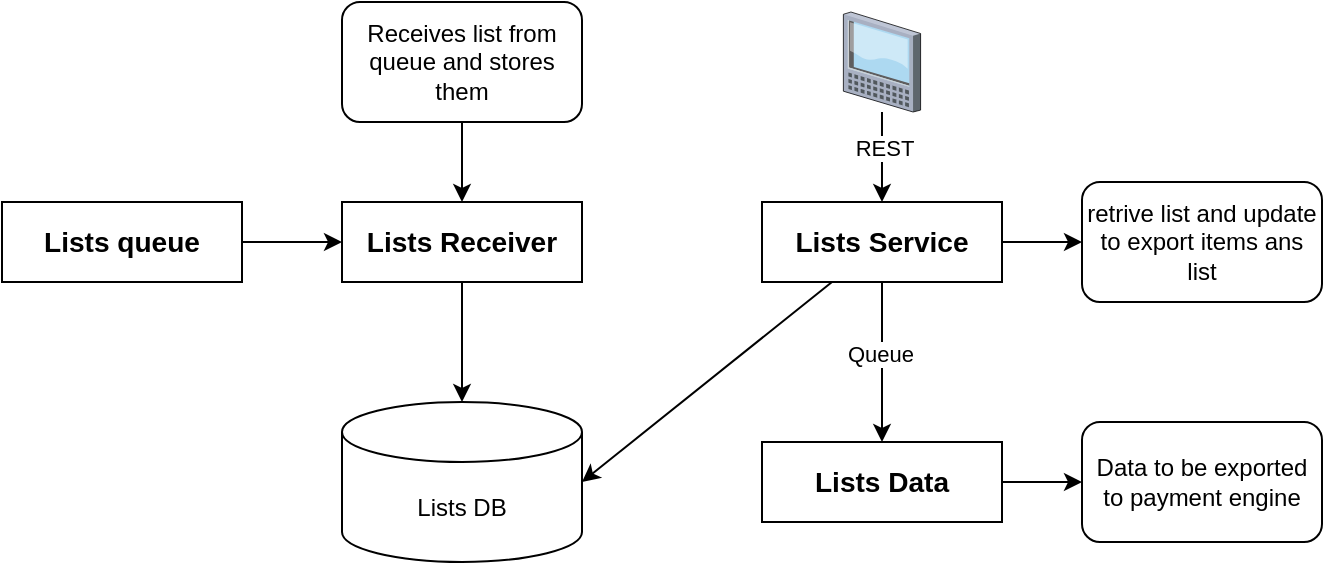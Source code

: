 <mxfile>
    <diagram id="5dnf5juI7i7CxpLFzq6b" name="Componets">
        <mxGraphModel dx="1763" dy="618" grid="1" gridSize="10" guides="1" tooltips="1" connect="1" arrows="1" fold="1" page="1" pageScale="1" pageWidth="827" pageHeight="1169" math="0" shadow="0">
            <root>
                <mxCell id="0"/>
                <mxCell id="1" parent="0"/>
                <mxCell id="23" value="" style="edgeStyle=none;html=1;" parent="1" source="2" target="4" edge="1">
                    <mxGeometry relative="1" as="geometry"/>
                </mxCell>
                <mxCell id="2" value="&lt;h3&gt;Lists queue&lt;/h3&gt;" style="rounded=0;whiteSpace=wrap;html=1;" parent="1" vertex="1">
                    <mxGeometry x="-440" y="120" width="120" height="40" as="geometry"/>
                </mxCell>
                <mxCell id="9" value="" style="edgeStyle=none;html=1;" parent="1" source="4" target="8" edge="1">
                    <mxGeometry relative="1" as="geometry"/>
                </mxCell>
                <mxCell id="4" value="&lt;h3&gt;Lists Receiver&lt;/h3&gt;" style="rounded=0;whiteSpace=wrap;html=1;" parent="1" vertex="1">
                    <mxGeometry x="-270" y="120" width="120" height="40" as="geometry"/>
                </mxCell>
                <mxCell id="14" style="edgeStyle=none;html=1;entryX=1;entryY=0.5;entryDx=0;entryDy=0;entryPerimeter=0;" parent="1" source="5" target="8" edge="1">
                    <mxGeometry relative="1" as="geometry">
                        <mxPoint x="60" y="310" as="targetPoint"/>
                    </mxGeometry>
                </mxCell>
                <mxCell id="18" value="" style="edgeStyle=none;html=1;" parent="1" source="5" target="17" edge="1">
                    <mxGeometry relative="1" as="geometry"/>
                </mxCell>
                <mxCell id="24" value="" style="edgeStyle=none;html=1;" parent="1" source="5" target="20" edge="1">
                    <mxGeometry relative="1" as="geometry"/>
                </mxCell>
                <mxCell id="27" value="Queue" style="edgeLabel;html=1;align=center;verticalAlign=middle;resizable=0;points=[];" parent="24" vertex="1" connectable="0">
                    <mxGeometry x="-0.113" y="-1" relative="1" as="geometry">
                        <mxPoint as="offset"/>
                    </mxGeometry>
                </mxCell>
                <mxCell id="5" value="&lt;h3&gt;Lists Service&lt;/h3&gt;" style="rounded=0;whiteSpace=wrap;html=1;" parent="1" vertex="1">
                    <mxGeometry x="-60" y="120" width="120" height="40" as="geometry"/>
                </mxCell>
                <mxCell id="7" value="" style="edgeStyle=none;html=1;" parent="1" source="6" target="4" edge="1">
                    <mxGeometry relative="1" as="geometry"/>
                </mxCell>
                <mxCell id="6" value="Receives list from queue and stores them" style="rounded=1;whiteSpace=wrap;html=1;" parent="1" vertex="1">
                    <mxGeometry x="-270" y="20" width="120" height="60" as="geometry"/>
                </mxCell>
                <mxCell id="8" value="Lists DB" style="shape=cylinder3;whiteSpace=wrap;html=1;boundedLbl=1;backgroundOutline=1;size=15;" parent="1" vertex="1">
                    <mxGeometry x="-270" y="220" width="120" height="80" as="geometry"/>
                </mxCell>
                <mxCell id="13" value="" style="edgeStyle=none;html=1;" parent="1" source="12" target="5" edge="1">
                    <mxGeometry relative="1" as="geometry"/>
                </mxCell>
                <mxCell id="26" value="REST" style="edgeLabel;html=1;align=center;verticalAlign=middle;resizable=0;points=[];" parent="13" vertex="1" connectable="0">
                    <mxGeometry x="-0.222" y="1" relative="1" as="geometry">
                        <mxPoint as="offset"/>
                    </mxGeometry>
                </mxCell>
                <mxCell id="12" value="" style="verticalLabelPosition=bottom;sketch=0;aspect=fixed;html=1;verticalAlign=top;strokeColor=none;align=center;outlineConnect=0;shape=mxgraph.citrix.tablet_1;" parent="1" vertex="1">
                    <mxGeometry x="-19.31" y="25" width="38.61" height="50" as="geometry"/>
                </mxCell>
                <mxCell id="17" value="retrive list and update to export items ans list&lt;br&gt;" style="rounded=1;whiteSpace=wrap;html=1;" parent="1" vertex="1">
                    <mxGeometry x="100" y="110" width="120" height="60" as="geometry"/>
                </mxCell>
                <mxCell id="22" value="" style="edgeStyle=none;html=1;" parent="1" source="20" target="21" edge="1">
                    <mxGeometry relative="1" as="geometry"/>
                </mxCell>
                <mxCell id="20" value="&lt;h3&gt;Lists Data&lt;/h3&gt;" style="rounded=0;whiteSpace=wrap;html=1;" parent="1" vertex="1">
                    <mxGeometry x="-60" y="240" width="120" height="40" as="geometry"/>
                </mxCell>
                <mxCell id="21" value="Data to be exported to payment engine" style="rounded=1;whiteSpace=wrap;html=1;" parent="1" vertex="1">
                    <mxGeometry x="100" y="230" width="120" height="60" as="geometry"/>
                </mxCell>
            </root>
        </mxGraphModel>
    </diagram>
    <diagram id="WzF0AmbgtxvJANu2kFVP" name="tech diagram">
        <mxGraphModel dx="936" dy="1787" grid="1" gridSize="10" guides="1" tooltips="1" connect="1" arrows="1" fold="1" page="1" pageScale="1" pageWidth="827" pageHeight="1169" math="0" shadow="0">
            <root>
                <mxCell id="0"/>
                <mxCell id="1" parent="0"/>
                <mxCell id="YZDC3BdVD34oTd83J8oh-3" value="" style="edgeStyle=none;html=1;" edge="1" parent="1" source="YZDC3BdVD34oTd83J8oh-1" target="YZDC3BdVD34oTd83J8oh-2">
                    <mxGeometry relative="1" as="geometry"/>
                </mxCell>
                <mxCell id="YZDC3BdVD34oTd83J8oh-1" value="&lt;h2&gt;list queue&lt;/h2&gt;" style="rounded=0;whiteSpace=wrap;html=1;" vertex="1" parent="1">
                    <mxGeometry y="120" width="190" height="100" as="geometry"/>
                </mxCell>
                <mxCell id="YZDC3BdVD34oTd83J8oh-8" value="" style="edgeStyle=none;html=1;fontFamily=Times New Roman;" edge="1" parent="1" source="YZDC3BdVD34oTd83J8oh-2" target="YZDC3BdVD34oTd83J8oh-6">
                    <mxGeometry relative="1" as="geometry"/>
                </mxCell>
                <mxCell id="YZDC3BdVD34oTd83J8oh-2" value="&lt;h2&gt;list receiver&lt;/h2&gt;" style="rounded=0;whiteSpace=wrap;html=1;fontFamily=Times New Roman;fontStyle=1" vertex="1" parent="1">
                    <mxGeometry x="240" y="120" width="220" height="100" as="geometry"/>
                </mxCell>
                <mxCell id="YZDC3BdVD34oTd83J8oh-4" value="&lt;h3&gt;Java&lt;/h3&gt;" style="text;html=1;strokeColor=none;fillColor=none;align=center;verticalAlign=middle;whiteSpace=wrap;rounded=0;" vertex="1" parent="1">
                    <mxGeometry x="280" y="190" width="120" height="20" as="geometry"/>
                </mxCell>
                <mxCell id="YZDC3BdVD34oTd83J8oh-6" value="&lt;h2&gt;List DB&lt;/h2&gt;" style="shape=cylinder3;whiteSpace=wrap;html=1;boundedLbl=1;backgroundOutline=1;size=15;fontFamily=Times New Roman;" vertex="1" parent="1">
                    <mxGeometry x="240" y="280" width="230" height="170" as="geometry"/>
                </mxCell>
                <mxCell id="YZDC3BdVD34oTd83J8oh-7" value="&lt;h3&gt;Mysql&lt;/h3&gt;" style="text;html=1;strokeColor=none;fillColor=none;align=center;verticalAlign=middle;whiteSpace=wrap;rounded=0;fontFamily=Times New Roman;" vertex="1" parent="1">
                    <mxGeometry x="325" y="410" width="60" height="30" as="geometry"/>
                </mxCell>
                <mxCell id="YZDC3BdVD34oTd83J8oh-15" value="" style="edgeStyle=none;html=1;fontFamily=Times New Roman;" edge="1" parent="1" source="YZDC3BdVD34oTd83J8oh-9" target="YZDC3BdVD34oTd83J8oh-13">
                    <mxGeometry relative="1" as="geometry"/>
                </mxCell>
                <mxCell id="YZDC3BdVD34oTd83J8oh-9" value="&lt;h2&gt;list Service&lt;/h2&gt;" style="rounded=0;whiteSpace=wrap;html=1;fontFamily=Times New Roman;fontStyle=1" vertex="1" parent="1">
                    <mxGeometry x="560" y="120" width="220" height="100" as="geometry"/>
                </mxCell>
                <mxCell id="YZDC3BdVD34oTd83J8oh-10" value="&lt;h3&gt;Java&lt;/h3&gt;" style="text;html=1;strokeColor=none;fillColor=none;align=center;verticalAlign=middle;whiteSpace=wrap;rounded=0;" vertex="1" parent="1">
                    <mxGeometry x="610" y="190" width="120" height="20" as="geometry"/>
                </mxCell>
                <mxCell id="YZDC3BdVD34oTd83J8oh-11" value="" style="verticalLabelPosition=bottom;sketch=0;aspect=fixed;html=1;verticalAlign=top;strokeColor=none;align=center;outlineConnect=0;shape=mxgraph.citrix.tablet_1;fontFamily=Times New Roman;" vertex="1" parent="1">
                    <mxGeometry x="600" y="-40" width="61" height="79" as="geometry"/>
                </mxCell>
                <mxCell id="YZDC3BdVD34oTd83J8oh-12" value="&lt;h3&gt;React Native&lt;/h3&gt;" style="text;html=1;strokeColor=none;fillColor=none;align=center;verticalAlign=middle;whiteSpace=wrap;rounded=0;" vertex="1" parent="1">
                    <mxGeometry x="570.5" y="60" width="120" height="20" as="geometry"/>
                </mxCell>
                <mxCell id="YZDC3BdVD34oTd83J8oh-13" value="&lt;h2&gt;Data Queue&amp;nbsp;&lt;/h2&gt;" style="rounded=0;whiteSpace=wrap;html=1;fontFamily=Times New Roman;fontStyle=1" vertex="1" parent="1">
                    <mxGeometry x="550" y="340" width="240" height="100" as="geometry"/>
                </mxCell>
                <mxCell id="YZDC3BdVD34oTd83J8oh-14" value="&lt;p&gt;Whatever used by company&lt;/p&gt;" style="text;html=1;strokeColor=none;fillColor=none;align=center;verticalAlign=middle;whiteSpace=wrap;rounded=0;" vertex="1" parent="1">
                    <mxGeometry x="600" y="355" width="180" height="15" as="geometry"/>
                </mxCell>
            </root>
        </mxGraphModel>
    </diagram>
    <diagram id="6-4lyBnrdnp9k0_eYrVT" name="physical">
        <mxGraphModel dx="936" dy="1787" grid="1" gridSize="10" guides="1" tooltips="1" connect="1" arrows="1" fold="1" page="1" pageScale="1" pageWidth="827" pageHeight="1169" math="0" shadow="0">
            <root>
                <mxCell id="0"/>
                <mxCell id="1" parent="0"/>
                <mxCell id="5lJGFtONVSeyOe2QD_vB-1" value="" style="edgeStyle=none;html=1;" edge="1" parent="1" source="5lJGFtONVSeyOe2QD_vB-2">
                    <mxGeometry relative="1" as="geometry">
                        <mxPoint x="252.5" y="100" as="targetPoint"/>
                    </mxGeometry>
                </mxCell>
                <mxCell id="5lJGFtONVSeyOe2QD_vB-2" value="&lt;h2&gt;list queue&lt;/h2&gt;" style="rounded=0;whiteSpace=wrap;html=1;" vertex="1" parent="1">
                    <mxGeometry y="120" width="190" height="100" as="geometry"/>
                </mxCell>
                <mxCell id="5lJGFtONVSeyOe2QD_vB-6" value="&lt;h2&gt;List DB&lt;/h2&gt;" style="shape=cylinder3;whiteSpace=wrap;html=1;boundedLbl=1;backgroundOutline=1;size=15;fontFamily=Times New Roman;" vertex="1" parent="1">
                    <mxGeometry x="250" y="390" width="230" height="170" as="geometry"/>
                </mxCell>
                <mxCell id="5lJGFtONVSeyOe2QD_vB-7" value="&lt;h3&gt;Mysql&lt;/h3&gt;" style="text;html=1;strokeColor=none;fillColor=none;align=center;verticalAlign=middle;whiteSpace=wrap;rounded=0;fontFamily=Times New Roman;" vertex="1" parent="1">
                    <mxGeometry x="325" y="410" width="60" height="30" as="geometry"/>
                </mxCell>
                <mxCell id="5lJGFtONVSeyOe2QD_vB-8" value="" style="edgeStyle=none;html=1;fontFamily=Times New Roman;" edge="1" parent="1" source="5lJGFtONVSeyOe2QD_vB-9" target="5lJGFtONVSeyOe2QD_vB-13">
                    <mxGeometry relative="1" as="geometry"/>
                </mxCell>
                <mxCell id="5lJGFtONVSeyOe2QD_vB-9" value="&lt;h2&gt;list Service&lt;/h2&gt;" style="rounded=0;whiteSpace=wrap;html=1;fontFamily=Times New Roman;fontStyle=1" vertex="1" parent="1">
                    <mxGeometry x="570" y="130" width="170" height="20" as="geometry"/>
                </mxCell>
                <mxCell id="5lJGFtONVSeyOe2QD_vB-30" value="" style="edgeStyle=none;html=1;fontFamily=Times New Roman;" edge="1" parent="1" source="5lJGFtONVSeyOe2QD_vB-11" target="5lJGFtONVSeyOe2QD_vB-22">
                    <mxGeometry relative="1" as="geometry"/>
                </mxCell>
                <mxCell id="5lJGFtONVSeyOe2QD_vB-11" value="" style="verticalLabelPosition=bottom;sketch=0;aspect=fixed;html=1;verticalAlign=top;strokeColor=none;align=center;outlineConnect=0;shape=mxgraph.citrix.tablet_1;fontFamily=Times New Roman;" vertex="1" parent="1">
                    <mxGeometry x="610" y="-60" width="61" height="79" as="geometry"/>
                </mxCell>
                <mxCell id="5lJGFtONVSeyOe2QD_vB-13" value="&lt;h2&gt;Data Queue&amp;nbsp;&lt;/h2&gt;" style="rounded=0;whiteSpace=wrap;html=1;fontFamily=Times New Roman;fontStyle=1" vertex="1" parent="1">
                    <mxGeometry x="535" y="440" width="240" height="100" as="geometry"/>
                </mxCell>
                <mxCell id="5lJGFtONVSeyOe2QD_vB-27" value="" style="edgeStyle=none;html=1;fontFamily=Times New Roman;" edge="1" parent="1" source="5lJGFtONVSeyOe2QD_vB-18" target="5lJGFtONVSeyOe2QD_vB-6">
                    <mxGeometry relative="1" as="geometry"/>
                </mxCell>
                <mxCell id="5lJGFtONVSeyOe2QD_vB-18" value="" style="whiteSpace=wrap;html=1;aspect=fixed;fontFamily=Times New Roman;" vertex="1" parent="1">
                    <mxGeometry x="260" y="60" width="220" height="220" as="geometry"/>
                </mxCell>
                <mxCell id="5lJGFtONVSeyOe2QD_vB-17" value="&lt;h2&gt;list receiver&lt;/h2&gt;" style="rounded=0;whiteSpace=wrap;html=1;fontFamily=Times New Roman;fontStyle=1" vertex="1" parent="1">
                    <mxGeometry x="280" y="110" width="150" height="50" as="geometry"/>
                </mxCell>
                <mxCell id="5lJGFtONVSeyOe2QD_vB-19" value="Consumer group" style="text;html=1;strokeColor=none;fillColor=none;align=center;verticalAlign=middle;whiteSpace=wrap;rounded=0;fontFamily=Times New Roman;" vertex="1" parent="1">
                    <mxGeometry x="290" y="70" width="170" height="40" as="geometry"/>
                </mxCell>
                <mxCell id="5lJGFtONVSeyOe2QD_vB-20" value="&lt;h2&gt;list receiver&lt;/h2&gt;" style="rounded=0;whiteSpace=wrap;html=1;fontFamily=Times New Roman;fontStyle=1" vertex="1" parent="1">
                    <mxGeometry x="310" y="150" width="150" height="50" as="geometry"/>
                </mxCell>
                <mxCell id="5lJGFtONVSeyOe2QD_vB-21" value="&lt;h2&gt;list receiver&lt;/h2&gt;" style="rounded=0;whiteSpace=wrap;html=1;fontFamily=Times New Roman;fontStyle=1" vertex="1" parent="1">
                    <mxGeometry x="325" y="190" width="150" height="50" as="geometry"/>
                </mxCell>
                <mxCell id="5lJGFtONVSeyOe2QD_vB-29" style="edgeStyle=none;html=1;entryX=0.93;entryY=0.138;entryDx=0;entryDy=0;entryPerimeter=0;fontFamily=Times New Roman;" edge="1" parent="1" source="5lJGFtONVSeyOe2QD_vB-22" target="5lJGFtONVSeyOe2QD_vB-6">
                    <mxGeometry relative="1" as="geometry"/>
                </mxCell>
                <mxCell id="5lJGFtONVSeyOe2QD_vB-22" value="" style="whiteSpace=wrap;html=1;aspect=fixed;fontFamily=Times New Roman;" vertex="1" parent="1">
                    <mxGeometry x="560" y="60" width="210" height="210" as="geometry"/>
                </mxCell>
                <mxCell id="5lJGFtONVSeyOe2QD_vB-23" value="Load Balancer" style="text;html=1;strokeColor=none;fillColor=none;align=center;verticalAlign=middle;whiteSpace=wrap;rounded=0;fontFamily=Times New Roman;" vertex="1" parent="1">
                    <mxGeometry x="570" y="75" width="180" height="35" as="geometry"/>
                </mxCell>
                <mxCell id="5lJGFtONVSeyOe2QD_vB-24" value="&lt;h2&gt;list service&lt;/h2&gt;" style="rounded=0;whiteSpace=wrap;html=1;fontFamily=Times New Roman;fontStyle=1" vertex="1" parent="1">
                    <mxGeometry x="585" y="115" width="150" height="50" as="geometry"/>
                </mxCell>
                <mxCell id="5lJGFtONVSeyOe2QD_vB-25" value="&lt;h2&gt;list service&lt;/h2&gt;" style="rounded=0;whiteSpace=wrap;html=1;fontFamily=Times New Roman;fontStyle=1" vertex="1" parent="1">
                    <mxGeometry x="600" y="150" width="150" height="50" as="geometry"/>
                </mxCell>
                <mxCell id="5lJGFtONVSeyOe2QD_vB-26" value="&lt;h2&gt;list service&lt;/h2&gt;" style="rounded=0;whiteSpace=wrap;html=1;fontFamily=Times New Roman;fontStyle=1" vertex="1" parent="1">
                    <mxGeometry x="615" y="190" width="150" height="50" as="geometry"/>
                </mxCell>
            </root>
        </mxGraphModel>
    </diagram>
</mxfile>